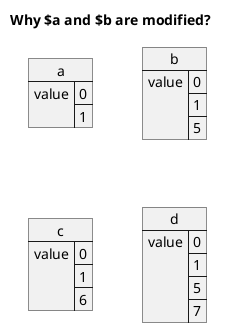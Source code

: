 {
  "sha1": "kybzi9gmcp3vfky5v8df7liaap7ctax",
  "insertion": {
    "when": "2024-06-03T18:59:33.471Z",
    "url": "https://github.com/plantuml/plantuml/issues/1783",
    "user": "plantuml@gmail.com"
  }
}
@startuml
title Why $a and $b are modified?

!$a = [0,1]
!$b = %json_add($a, 5)
!$c = %json_add($a, 6)
!$d = %json_add($b, 7)

json a {
"value":$a
}
json b {
"value":$b
}
json c {
"value":$c
}
json d {
"value":$d
}
@enduml

